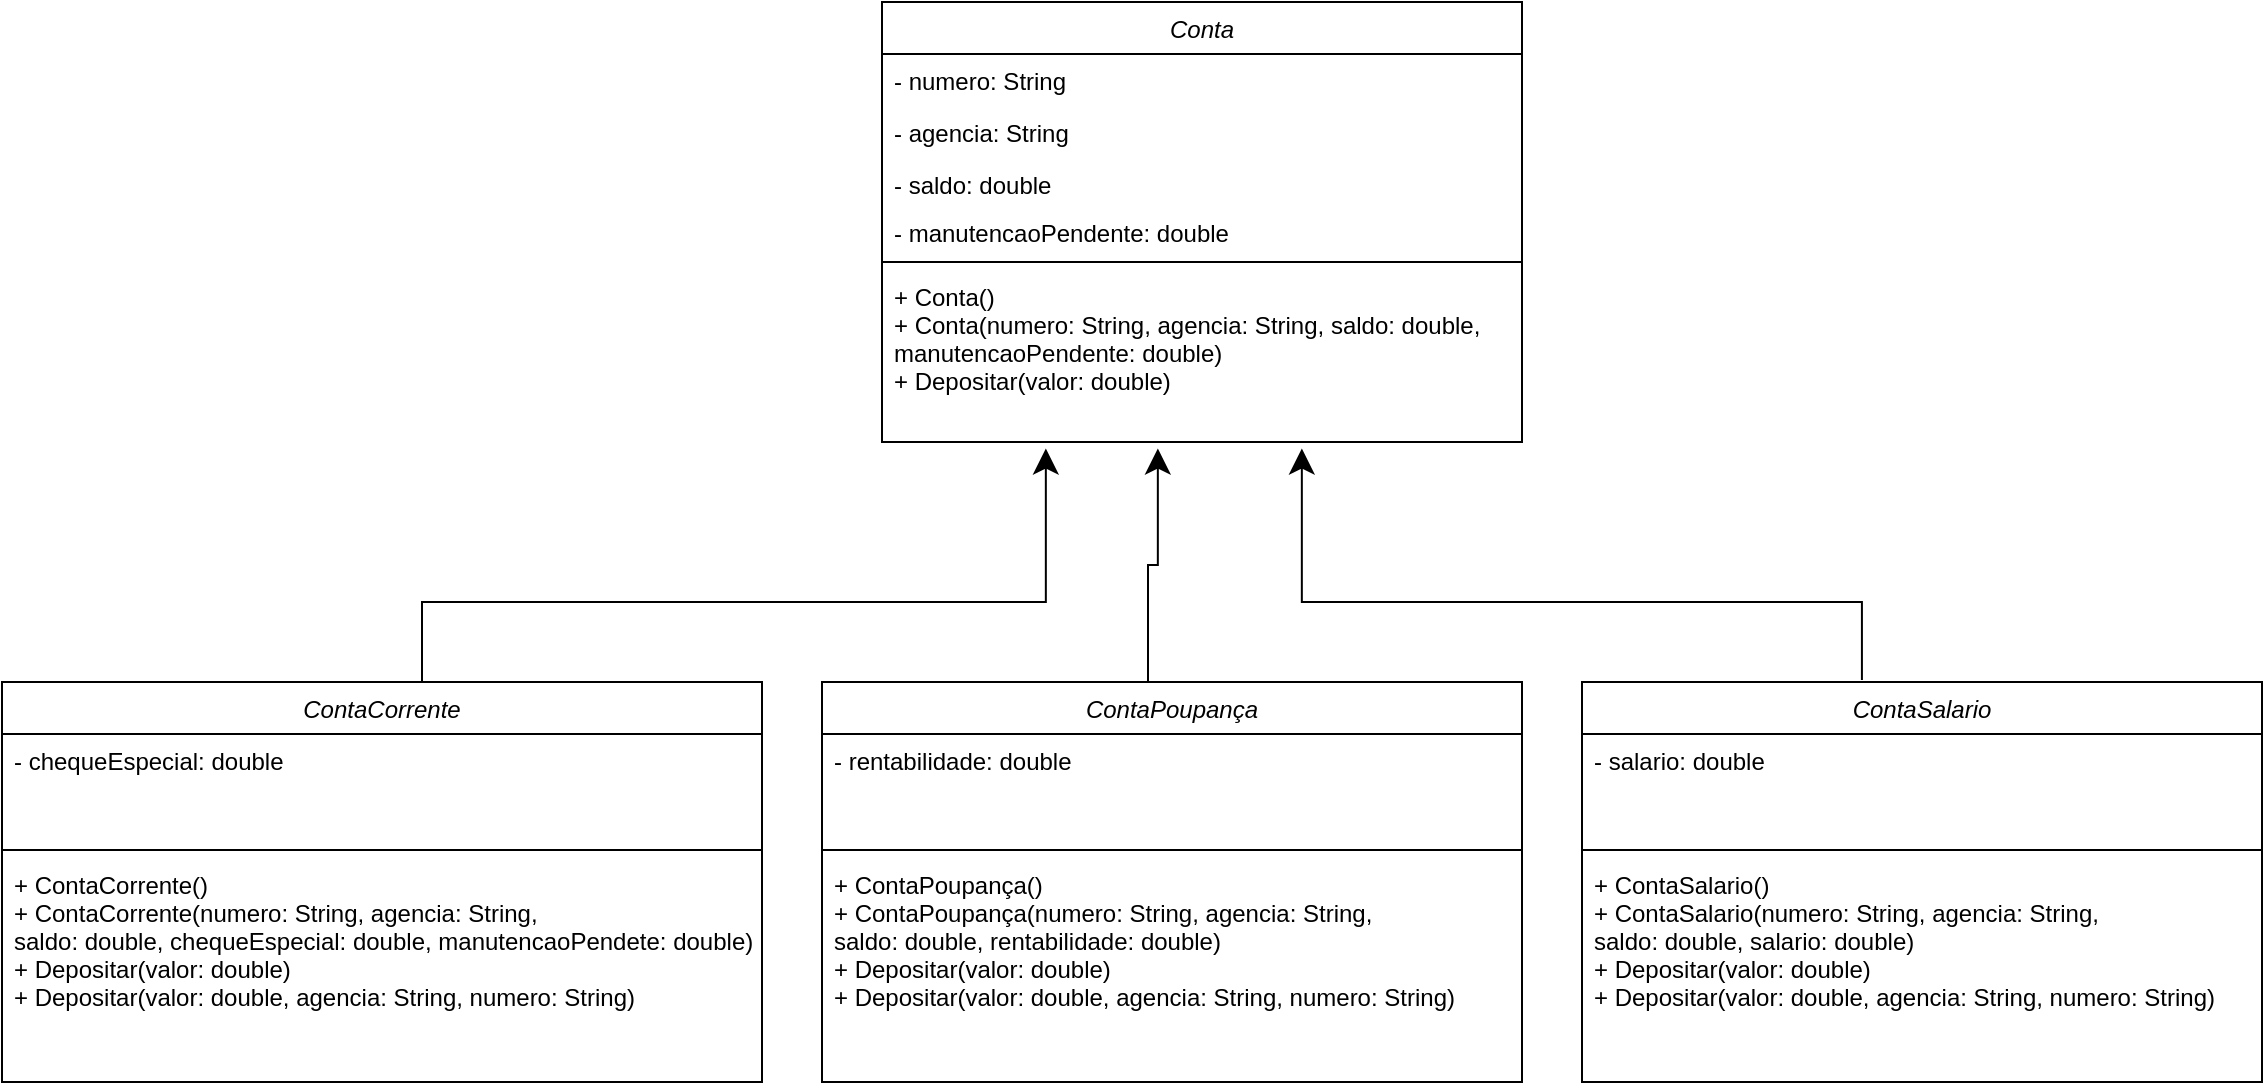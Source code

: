 <mxfile version="20.2.3" type="device"><diagram id="C5RBs43oDa-KdzZeNtuy" name="Page-1"><mxGraphModel dx="1929" dy="525" grid="1" gridSize="10" guides="1" tooltips="1" connect="1" arrows="1" fold="1" page="1" pageScale="1" pageWidth="827" pageHeight="1169" math="0" shadow="0"><root><mxCell id="WIyWlLk6GJQsqaUBKTNV-0"/><mxCell id="WIyWlLk6GJQsqaUBKTNV-1" parent="WIyWlLk6GJQsqaUBKTNV-0"/><mxCell id="pz1_R-vSFEQA8ebKoB64-0" value="Conta" style="swimlane;fontStyle=2;align=center;verticalAlign=top;childLayout=stackLayout;horizontal=1;startSize=26;horizontalStack=0;resizeParent=1;resizeLast=0;collapsible=1;marginBottom=0;rounded=0;shadow=0;strokeWidth=1;" parent="WIyWlLk6GJQsqaUBKTNV-1" vertex="1"><mxGeometry x="270" y="20" width="320" height="220" as="geometry"><mxRectangle x="230" y="140" width="160" height="26" as="alternateBounds"/></mxGeometry></mxCell><mxCell id="pz1_R-vSFEQA8ebKoB64-1" value="- numero: String" style="text;align=left;verticalAlign=top;spacingLeft=4;spacingRight=4;overflow=hidden;rotatable=0;points=[[0,0.5],[1,0.5]];portConstraint=eastwest;" parent="pz1_R-vSFEQA8ebKoB64-0" vertex="1"><mxGeometry y="26" width="320" height="26" as="geometry"/></mxCell><mxCell id="pz1_R-vSFEQA8ebKoB64-2" value="- agencia: String" style="text;align=left;verticalAlign=top;spacingLeft=4;spacingRight=4;overflow=hidden;rotatable=0;points=[[0,0.5],[1,0.5]];portConstraint=eastwest;rounded=0;shadow=0;html=0;" parent="pz1_R-vSFEQA8ebKoB64-0" vertex="1"><mxGeometry y="52" width="320" height="26" as="geometry"/></mxCell><mxCell id="pz1_R-vSFEQA8ebKoB64-3" value="- saldo: double" style="text;align=left;verticalAlign=top;spacingLeft=4;spacingRight=4;overflow=hidden;rotatable=0;points=[[0,0.5],[1,0.5]];portConstraint=eastwest;rounded=0;shadow=0;html=0;" parent="pz1_R-vSFEQA8ebKoB64-0" vertex="1"><mxGeometry y="78" width="320" height="24" as="geometry"/></mxCell><mxCell id="pz1_R-vSFEQA8ebKoB64-21" value="- manutencaoPendente: double" style="text;align=left;verticalAlign=top;spacingLeft=4;spacingRight=4;overflow=hidden;rotatable=0;points=[[0,0.5],[1,0.5]];portConstraint=eastwest;rounded=0;shadow=0;html=0;" parent="pz1_R-vSFEQA8ebKoB64-0" vertex="1"><mxGeometry y="102" width="320" height="24" as="geometry"/></mxCell><mxCell id="pz1_R-vSFEQA8ebKoB64-4" value="" style="line;html=1;strokeWidth=1;align=left;verticalAlign=middle;spacingTop=-1;spacingLeft=3;spacingRight=3;rotatable=0;labelPosition=right;points=[];portConstraint=eastwest;" parent="pz1_R-vSFEQA8ebKoB64-0" vertex="1"><mxGeometry y="126" width="320" height="8" as="geometry"/></mxCell><mxCell id="pz1_R-vSFEQA8ebKoB64-5" value="+ Conta()&#10;+ Conta(numero: String, agencia: String, saldo: double,&#10;manutencaoPendente: double)&#10;+ Depositar(valor: double)" style="text;align=left;verticalAlign=top;spacingLeft=4;spacingRight=4;overflow=hidden;rotatable=0;points=[[0,0.5],[1,0.5]];portConstraint=eastwest;" parent="pz1_R-vSFEQA8ebKoB64-0" vertex="1"><mxGeometry y="134" width="320" height="86" as="geometry"/></mxCell><mxCell id="pz1_R-vSFEQA8ebKoB64-6" value="" style="endArrow=classic;endSize=10;endFill=1;shadow=0;strokeWidth=1;rounded=0;edgeStyle=elbowEdgeStyle;elbow=vertical;entryX=0.256;entryY=1.038;entryDx=0;entryDy=0;entryPerimeter=0;" parent="WIyWlLk6GJQsqaUBKTNV-1" target="pz1_R-vSFEQA8ebKoB64-5" edge="1"><mxGeometry width="160" relative="1" as="geometry"><mxPoint x="40" y="360" as="sourcePoint"/><mxPoint x="200" y="203" as="targetPoint"/><Array as="points"><mxPoint x="200" y="320"/><mxPoint x="210" y="300"/></Array></mxGeometry></mxCell><mxCell id="pz1_R-vSFEQA8ebKoB64-7" value="" style="endArrow=classic;endSize=10;endFill=1;shadow=0;strokeWidth=1;rounded=0;edgeStyle=elbowEdgeStyle;elbow=vertical;entryX=0.656;entryY=1.038;entryDx=0;entryDy=0;entryPerimeter=0;exitX=0.581;exitY=-0.007;exitDx=0;exitDy=0;exitPerimeter=0;" parent="WIyWlLk6GJQsqaUBKTNV-1" target="pz1_R-vSFEQA8ebKoB64-5" edge="1"><mxGeometry width="160" relative="1" as="geometry"><mxPoint x="759.96" y="359.034" as="sourcePoint"/><mxPoint x="414" y="270" as="targetPoint"/><Array as="points"><mxPoint x="610" y="320"/><mxPoint x="430" y="300"/><mxPoint x="420" y="300"/><mxPoint x="420" y="300"/><mxPoint x="680" y="300"/></Array></mxGeometry></mxCell><mxCell id="pz1_R-vSFEQA8ebKoB64-8" value="" style="endArrow=classic;endSize=10;endFill=1;shadow=0;strokeWidth=1;rounded=0;edgeStyle=elbowEdgeStyle;elbow=vertical;entryX=0.431;entryY=1.038;entryDx=0;entryDy=0;entryPerimeter=0;" parent="WIyWlLk6GJQsqaUBKTNV-1" target="pz1_R-vSFEQA8ebKoB64-5" edge="1"><mxGeometry width="160" relative="1" as="geometry"><mxPoint x="403" y="360" as="sourcePoint"/><mxPoint x="390.0" y="269.998" as="targetPoint"/><Array as="points"/></mxGeometry></mxCell><mxCell id="pz1_R-vSFEQA8ebKoB64-9" value="ContaCorrente" style="swimlane;fontStyle=2;align=center;verticalAlign=top;childLayout=stackLayout;horizontal=1;startSize=26;horizontalStack=0;resizeParent=1;resizeLast=0;collapsible=1;marginBottom=0;rounded=0;shadow=0;strokeWidth=1;" parent="WIyWlLk6GJQsqaUBKTNV-1" vertex="1"><mxGeometry x="-170" y="360" width="380" height="200" as="geometry"><mxRectangle x="230" y="140" width="160" height="26" as="alternateBounds"/></mxGeometry></mxCell><mxCell id="pz1_R-vSFEQA8ebKoB64-10" value="- chequeEspecial: double" style="text;align=left;verticalAlign=top;spacingLeft=4;spacingRight=4;overflow=hidden;rotatable=0;points=[[0,0.5],[1,0.5]];portConstraint=eastwest;" parent="pz1_R-vSFEQA8ebKoB64-9" vertex="1"><mxGeometry y="26" width="380" height="54" as="geometry"/></mxCell><mxCell id="pz1_R-vSFEQA8ebKoB64-11" value="" style="line;html=1;strokeWidth=1;align=left;verticalAlign=middle;spacingTop=-1;spacingLeft=3;spacingRight=3;rotatable=0;labelPosition=right;points=[];portConstraint=eastwest;" parent="pz1_R-vSFEQA8ebKoB64-9" vertex="1"><mxGeometry y="80" width="380" height="8" as="geometry"/></mxCell><mxCell id="pz1_R-vSFEQA8ebKoB64-12" value="+ ContaCorrente()&#10;+ ContaCorrente(numero: String, agencia: String, &#10;saldo: double, chequeEspecial: double, manutencaoPendete: double)&#10;+ Depositar(valor: double)&#10;+ Depositar(valor: double, agencia: String, numero: String)" style="text;align=left;verticalAlign=top;spacingLeft=4;spacingRight=4;overflow=hidden;rotatable=0;points=[[0,0.5],[1,0.5]];portConstraint=eastwest;" parent="pz1_R-vSFEQA8ebKoB64-9" vertex="1"><mxGeometry y="88" width="380" height="112" as="geometry"/></mxCell><mxCell id="pz1_R-vSFEQA8ebKoB64-13" value="ContaPoupança" style="swimlane;fontStyle=2;align=center;verticalAlign=top;childLayout=stackLayout;horizontal=1;startSize=26;horizontalStack=0;resizeParent=1;resizeLast=0;collapsible=1;marginBottom=0;rounded=0;shadow=0;strokeWidth=1;" parent="WIyWlLk6GJQsqaUBKTNV-1" vertex="1"><mxGeometry x="240" y="360" width="350" height="200" as="geometry"><mxRectangle x="230" y="140" width="160" height="26" as="alternateBounds"/></mxGeometry></mxCell><mxCell id="pz1_R-vSFEQA8ebKoB64-14" value="- rentabilidade: double" style="text;align=left;verticalAlign=top;spacingLeft=4;spacingRight=4;overflow=hidden;rotatable=0;points=[[0,0.5],[1,0.5]];portConstraint=eastwest;" parent="pz1_R-vSFEQA8ebKoB64-13" vertex="1"><mxGeometry y="26" width="350" height="54" as="geometry"/></mxCell><mxCell id="pz1_R-vSFEQA8ebKoB64-15" value="" style="line;html=1;strokeWidth=1;align=left;verticalAlign=middle;spacingTop=-1;spacingLeft=3;spacingRight=3;rotatable=0;labelPosition=right;points=[];portConstraint=eastwest;" parent="pz1_R-vSFEQA8ebKoB64-13" vertex="1"><mxGeometry y="80" width="350" height="8" as="geometry"/></mxCell><mxCell id="pz1_R-vSFEQA8ebKoB64-16" value="+ ContaPoupança()&#10;+ ContaPoupança(numero: String, agencia: String, &#10;saldo: double, rentabilidade: double)&#10;+ Depositar(valor: double)&#10;+ Depositar(valor: double, agencia: String, numero: String)" style="text;align=left;verticalAlign=top;spacingLeft=4;spacingRight=4;overflow=hidden;rotatable=0;points=[[0,0.5],[1,0.5]];portConstraint=eastwest;" parent="pz1_R-vSFEQA8ebKoB64-13" vertex="1"><mxGeometry y="88" width="350" height="112" as="geometry"/></mxCell><mxCell id="pz1_R-vSFEQA8ebKoB64-17" value="ContaSalario" style="swimlane;fontStyle=2;align=center;verticalAlign=top;childLayout=stackLayout;horizontal=1;startSize=26;horizontalStack=0;resizeParent=1;resizeLast=0;collapsible=1;marginBottom=0;rounded=0;shadow=0;strokeWidth=1;" parent="WIyWlLk6GJQsqaUBKTNV-1" vertex="1"><mxGeometry x="620" y="360" width="340" height="200" as="geometry"><mxRectangle x="230" y="140" width="160" height="26" as="alternateBounds"/></mxGeometry></mxCell><mxCell id="pz1_R-vSFEQA8ebKoB64-18" value="- salario: double" style="text;align=left;verticalAlign=top;spacingLeft=4;spacingRight=4;overflow=hidden;rotatable=0;points=[[0,0.5],[1,0.5]];portConstraint=eastwest;" parent="pz1_R-vSFEQA8ebKoB64-17" vertex="1"><mxGeometry y="26" width="340" height="54" as="geometry"/></mxCell><mxCell id="pz1_R-vSFEQA8ebKoB64-19" value="" style="line;html=1;strokeWidth=1;align=left;verticalAlign=middle;spacingTop=-1;spacingLeft=3;spacingRight=3;rotatable=0;labelPosition=right;points=[];portConstraint=eastwest;" parent="pz1_R-vSFEQA8ebKoB64-17" vertex="1"><mxGeometry y="80" width="340" height="8" as="geometry"/></mxCell><mxCell id="pz1_R-vSFEQA8ebKoB64-20" value="+ ContaSalario()&#10;+ ContaSalario(numero: String, agencia: String, &#10;saldo: double, salario: double)&#10;+ Depositar(valor: double)&#10;+ Depositar(valor: double, agencia: String, numero: String)" style="text;align=left;verticalAlign=top;spacingLeft=4;spacingRight=4;overflow=hidden;rotatable=0;points=[[0,0.5],[1,0.5]];portConstraint=eastwest;" parent="pz1_R-vSFEQA8ebKoB64-17" vertex="1"><mxGeometry y="88" width="340" height="112" as="geometry"/></mxCell></root></mxGraphModel></diagram></mxfile>